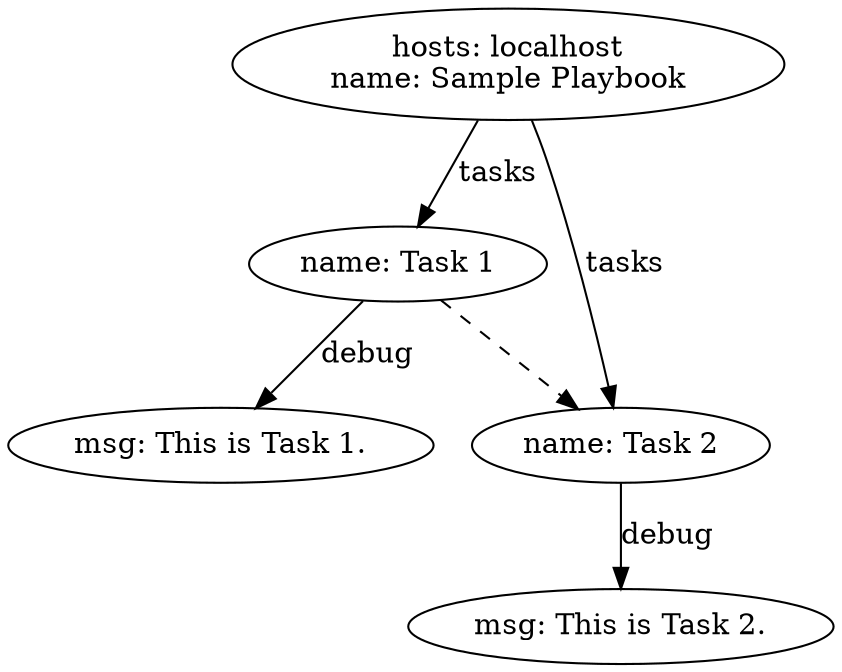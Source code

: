 digraph graphname {
2185 [label="msg: This is Task 1.\n"];
2184 [label="name: Task 1\n"];
2184 -> 2185 [label="debug"];
2187 [label="msg: This is Task 2.\n"];
2186 [label="name: Task 2\n"];
2186 -> 2187 [label="debug"];
2183 [label="hosts: localhost\nname: Sample Playbook\n"];
2183 -> 2184 [label="tasks"];
2183 -> 2186 [label="tasks"];
2184 -> 2186 [style="dashed"];
}
